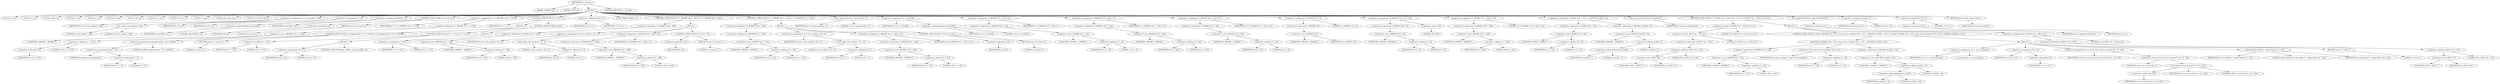 digraph tftp_connect {  
"1000113" [label = "(METHOD,tftp_connect)" ]
"1000114" [label = "(PARAM,_DWORD *a1)" ]
"1000115" [label = "(PARAM,_BYTE *a2)" ]
"1000116" [label = "(BLOCK,,)" ]
"1000117" [label = "(LOCAL,v4: int)" ]
"1000118" [label = "(LOCAL,v5: int)" ]
"1000119" [label = "(LOCAL,result: int)" ]
"1000120" [label = "(LOCAL,v7: int)" ]
"1000121" [label = "(LOCAL,v8: int)" ]
"1000122" [label = "(LOCAL,v9: int)" ]
"1000123" [label = "(LOCAL,v10: int)" ]
"1000124" [label = "(LOCAL,v11: int)" ]
"1000125" [label = "(LOCAL,v12: int *)" ]
"1000126" [label = "(LOCAL,v13: int)" ]
"1000127" [label = "(LOCAL,v14: const char *)" ]
"1000128" [label = "(LOCAL,v15: char [ 128 ])" ]
"1000129" [label = "(<operator>.assignment,v4 = Curl_ccalloc(1, 336))" ]
"1000130" [label = "(IDENTIFIER,v4,v4 = Curl_ccalloc(1, 336))" ]
"1000131" [label = "(Curl_ccalloc,Curl_ccalloc(1, 336))" ]
"1000132" [label = "(LITERAL,1,Curl_ccalloc(1, 336))" ]
"1000133" [label = "(LITERAL,336,Curl_ccalloc(1, 336))" ]
"1000134" [label = "(<operator>.assignment,v5 = v4)" ]
"1000135" [label = "(IDENTIFIER,v5,v5 = v4)" ]
"1000136" [label = "(IDENTIFIER,v4,v5 = v4)" ]
"1000137" [label = "(<operator>.assignment,a1[188] = v4)" ]
"1000138" [label = "(<operator>.indirectIndexAccess,a1[188])" ]
"1000139" [label = "(IDENTIFIER,a1,a1[188] = v4)" ]
"1000140" [label = "(LITERAL,188,a1[188] = v4)" ]
"1000141" [label = "(IDENTIFIER,v4,a1[188] = v4)" ]
"1000142" [label = "(CONTROL_STRUCTURE,if ( !v4 ),if ( !v4 ))" ]
"1000143" [label = "(<operator>.logicalNot,!v4)" ]
"1000144" [label = "(IDENTIFIER,v4,!v4)" ]
"1000145" [label = "(RETURN,return 27;,return 27;)" ]
"1000146" [label = "(LITERAL,27,return 27;)" ]
"1000147" [label = "(<operator>.assignment,v7 = *(_DWORD *)(*a1 + 1576))" ]
"1000148" [label = "(IDENTIFIER,v7,v7 = *(_DWORD *)(*a1 + 1576))" ]
"1000149" [label = "(<operator>.indirection,*(_DWORD *)(*a1 + 1576))" ]
"1000150" [label = "(<operator>.cast,(_DWORD *)(*a1 + 1576))" ]
"1000151" [label = "(UNKNOWN,_DWORD *,_DWORD *)" ]
"1000152" [label = "(<operator>.addition,*a1 + 1576)" ]
"1000153" [label = "(<operator>.indirection,*a1)" ]
"1000154" [label = "(IDENTIFIER,a1,*a1 + 1576)" ]
"1000155" [label = "(LITERAL,1576,*a1 + 1576)" ]
"1000156" [label = "(CONTROL_STRUCTURE,if ( v7 ),if ( v7 ))" ]
"1000157" [label = "(IDENTIFIER,v7,if ( v7 ))" ]
"1000158" [label = "(BLOCK,,)" ]
"1000159" [label = "(CONTROL_STRUCTURE,if ( (unsigned int)(v7 - 8) > 0xFFB0 ),if ( (unsigned int)(v7 - 8) > 0xFFB0 ))" ]
"1000160" [label = "(<operator>.greaterThan,(unsigned int)(v7 - 8) > 0xFFB0)" ]
"1000161" [label = "(<operator>.cast,(unsigned int)(v7 - 8))" ]
"1000162" [label = "(UNKNOWN,unsigned int,unsigned int)" ]
"1000163" [label = "(<operator>.subtraction,v7 - 8)" ]
"1000164" [label = "(IDENTIFIER,v7,v7 - 8)" ]
"1000165" [label = "(LITERAL,8,v7 - 8)" ]
"1000166" [label = "(LITERAL,0xFFB0,(unsigned int)(v7 - 8) > 0xFFB0)" ]
"1000167" [label = "(RETURN,return 71;,return 71;)" ]
"1000168" [label = "(LITERAL,71,return 71;)" ]
"1000169" [label = "(CONTROL_STRUCTURE,if ( v7 < 512 ),if ( v7 < 512 ))" ]
"1000170" [label = "(<operator>.lessThan,v7 < 512)" ]
"1000171" [label = "(IDENTIFIER,v7,v7 < 512)" ]
"1000172" [label = "(LITERAL,512,v7 < 512)" ]
"1000173" [label = "(BLOCK,,)" ]
"1000174" [label = "(<operator>.assignment,v8 = 512)" ]
"1000175" [label = "(IDENTIFIER,v8,v8 = 512)" ]
"1000176" [label = "(LITERAL,512,v8 = 512)" ]
"1000177" [label = "(CONTROL_STRUCTURE,goto LABEL_10;,goto LABEL_10;)" ]
"1000178" [label = "(CONTROL_STRUCTURE,else,else)" ]
"1000179" [label = "(BLOCK,,)" ]
"1000180" [label = "(<operator>.assignment,v7 = 512)" ]
"1000181" [label = "(IDENTIFIER,v7,v7 = 512)" ]
"1000182" [label = "(LITERAL,512,v7 = 512)" ]
"1000183" [label = "(<operator>.assignment,v8 = v7)" ]
"1000184" [label = "(IDENTIFIER,v8,v8 = v7)" ]
"1000185" [label = "(IDENTIFIER,v7,v8 = v7)" ]
"1000186" [label = "(JUMP_TARGET,LABEL_10)" ]
"1000187" [label = "(CONTROL_STRUCTURE,if ( !*(_DWORD *)(v4 + 328) ),if ( !*(_DWORD *)(v4 + 328) ))" ]
"1000188" [label = "(<operator>.logicalNot,!*(_DWORD *)(v4 + 328))" ]
"1000189" [label = "(<operator>.indirection,*(_DWORD *)(v4 + 328))" ]
"1000190" [label = "(<operator>.cast,(_DWORD *)(v4 + 328))" ]
"1000191" [label = "(UNKNOWN,_DWORD *,_DWORD *)" ]
"1000192" [label = "(<operator>.addition,v4 + 328)" ]
"1000193" [label = "(IDENTIFIER,v4,v4 + 328)" ]
"1000194" [label = "(LITERAL,328,v4 + 328)" ]
"1000195" [label = "(BLOCK,,)" ]
"1000196" [label = "(<operator>.assignment,v9 = Curl_ccalloc(1, v8 + 4))" ]
"1000197" [label = "(IDENTIFIER,v9,v9 = Curl_ccalloc(1, v8 + 4))" ]
"1000198" [label = "(Curl_ccalloc,Curl_ccalloc(1, v8 + 4))" ]
"1000199" [label = "(LITERAL,1,Curl_ccalloc(1, v8 + 4))" ]
"1000200" [label = "(<operator>.addition,v8 + 4)" ]
"1000201" [label = "(IDENTIFIER,v8,v8 + 4)" ]
"1000202" [label = "(LITERAL,4,v8 + 4)" ]
"1000203" [label = "(<operator>.assignment,*(_DWORD *)(v5 + 328) = v9)" ]
"1000204" [label = "(<operator>.indirection,*(_DWORD *)(v5 + 328))" ]
"1000205" [label = "(<operator>.cast,(_DWORD *)(v5 + 328))" ]
"1000206" [label = "(UNKNOWN,_DWORD *,_DWORD *)" ]
"1000207" [label = "(<operator>.addition,v5 + 328)" ]
"1000208" [label = "(IDENTIFIER,v5,v5 + 328)" ]
"1000209" [label = "(LITERAL,328,v5 + 328)" ]
"1000210" [label = "(IDENTIFIER,v9,*(_DWORD *)(v5 + 328) = v9)" ]
"1000211" [label = "(CONTROL_STRUCTURE,if ( !v9 ),if ( !v9 ))" ]
"1000212" [label = "(<operator>.logicalNot,!v9)" ]
"1000213" [label = "(IDENTIFIER,v9,!v9)" ]
"1000214" [label = "(RETURN,return 27;,return 27;)" ]
"1000215" [label = "(LITERAL,27,return 27;)" ]
"1000216" [label = "(CONTROL_STRUCTURE,if ( !*(_DWORD *)(v5 + 332) ),if ( !*(_DWORD *)(v5 + 332) ))" ]
"1000217" [label = "(<operator>.logicalNot,!*(_DWORD *)(v5 + 332))" ]
"1000218" [label = "(<operator>.indirection,*(_DWORD *)(v5 + 332))" ]
"1000219" [label = "(<operator>.cast,(_DWORD *)(v5 + 332))" ]
"1000220" [label = "(UNKNOWN,_DWORD *,_DWORD *)" ]
"1000221" [label = "(<operator>.addition,v5 + 332)" ]
"1000222" [label = "(IDENTIFIER,v5,v5 + 332)" ]
"1000223" [label = "(LITERAL,332,v5 + 332)" ]
"1000224" [label = "(BLOCK,,)" ]
"1000225" [label = "(<operator>.assignment,v10 = Curl_ccalloc(1, v8 + 4))" ]
"1000226" [label = "(IDENTIFIER,v10,v10 = Curl_ccalloc(1, v8 + 4))" ]
"1000227" [label = "(Curl_ccalloc,Curl_ccalloc(1, v8 + 4))" ]
"1000228" [label = "(LITERAL,1,Curl_ccalloc(1, v8 + 4))" ]
"1000229" [label = "(<operator>.addition,v8 + 4)" ]
"1000230" [label = "(IDENTIFIER,v8,v8 + 4)" ]
"1000231" [label = "(LITERAL,4,v8 + 4)" ]
"1000232" [label = "(<operator>.assignment,*(_DWORD *)(v5 + 332) = v10)" ]
"1000233" [label = "(<operator>.indirection,*(_DWORD *)(v5 + 332))" ]
"1000234" [label = "(<operator>.cast,(_DWORD *)(v5 + 332))" ]
"1000235" [label = "(UNKNOWN,_DWORD *,_DWORD *)" ]
"1000236" [label = "(<operator>.addition,v5 + 332)" ]
"1000237" [label = "(IDENTIFIER,v5,v5 + 332)" ]
"1000238" [label = "(LITERAL,332,v5 + 332)" ]
"1000239" [label = "(IDENTIFIER,v10,*(_DWORD *)(v5 + 332) = v10)" ]
"1000240" [label = "(CONTROL_STRUCTURE,if ( !v10 ),if ( !v10 ))" ]
"1000241" [label = "(<operator>.logicalNot,!v10)" ]
"1000242" [label = "(IDENTIFIER,v10,!v10)" ]
"1000243" [label = "(RETURN,return 27;,return 27;)" ]
"1000244" [label = "(LITERAL,27,return 27;)" ]
"1000245" [label = "(Curl_conncontrol,Curl_conncontrol(a1, 1))" ]
"1000246" [label = "(IDENTIFIER,a1,Curl_conncontrol(a1, 1))" ]
"1000247" [label = "(LITERAL,1,Curl_conncontrol(a1, 1))" ]
"1000248" [label = "(<operator>.assignment,v11 = a1[105])" ]
"1000249" [label = "(IDENTIFIER,v11,v11 = a1[105])" ]
"1000250" [label = "(<operator>.indirectIndexAccess,a1[105])" ]
"1000251" [label = "(IDENTIFIER,a1,v11 = a1[105])" ]
"1000252" [label = "(LITERAL,105,v11 = a1[105])" ]
"1000253" [label = "(<operator>.assignment,*(_DWORD *)(v5 + 16) = a1)" ]
"1000254" [label = "(<operator>.indirection,*(_DWORD *)(v5 + 16))" ]
"1000255" [label = "(<operator>.cast,(_DWORD *)(v5 + 16))" ]
"1000256" [label = "(UNKNOWN,_DWORD *,_DWORD *)" ]
"1000257" [label = "(<operator>.addition,v5 + 16)" ]
"1000258" [label = "(IDENTIFIER,v5,v5 + 16)" ]
"1000259" [label = "(LITERAL,16,v5 + 16)" ]
"1000260" [label = "(IDENTIFIER,a1,*(_DWORD *)(v5 + 16) = a1)" ]
"1000261" [label = "(<operator>.assignment,*(_DWORD *)(v5 + 324) = v7)" ]
"1000262" [label = "(<operator>.indirection,*(_DWORD *)(v5 + 324))" ]
"1000263" [label = "(<operator>.cast,(_DWORD *)(v5 + 324))" ]
"1000264" [label = "(UNKNOWN,_DWORD *,_DWORD *)" ]
"1000265" [label = "(<operator>.addition,v5 + 324)" ]
"1000266" [label = "(IDENTIFIER,v5,v5 + 324)" ]
"1000267" [label = "(LITERAL,324,v5 + 324)" ]
"1000268" [label = "(IDENTIFIER,v7,*(_DWORD *)(v5 + 324) = v7)" ]
"1000269" [label = "(<operator>.assignment,*(_DWORD *)(v5 + 20) = v11)" ]
"1000270" [label = "(<operator>.indirection,*(_DWORD *)(v5 + 20))" ]
"1000271" [label = "(<operator>.cast,(_DWORD *)(v5 + 20))" ]
"1000272" [label = "(UNKNOWN,_DWORD *,_DWORD *)" ]
"1000273" [label = "(<operator>.addition,v5 + 20)" ]
"1000274" [label = "(IDENTIFIER,v5,v5 + 20)" ]
"1000275" [label = "(LITERAL,20,v5 + 20)" ]
"1000276" [label = "(IDENTIFIER,v11,*(_DWORD *)(v5 + 20) = v11)" ]
"1000277" [label = "(<operator>.assignment,*(_DWORD *)v5 = 0)" ]
"1000278" [label = "(<operator>.indirection,*(_DWORD *)v5)" ]
"1000279" [label = "(<operator>.cast,(_DWORD *)v5)" ]
"1000280" [label = "(UNKNOWN,_DWORD *,_DWORD *)" ]
"1000281" [label = "(IDENTIFIER,v5,(_DWORD *)v5)" ]
"1000282" [label = "(LITERAL,0,*(_DWORD *)v5 = 0)" ]
"1000283" [label = "(<operator>.assignment,*(_DWORD *)(v5 + 8) = -100)" ]
"1000284" [label = "(<operator>.indirection,*(_DWORD *)(v5 + 8))" ]
"1000285" [label = "(<operator>.cast,(_DWORD *)(v5 + 8))" ]
"1000286" [label = "(UNKNOWN,_DWORD *,_DWORD *)" ]
"1000287" [label = "(<operator>.addition,v5 + 8)" ]
"1000288" [label = "(IDENTIFIER,v5,v5 + 8)" ]
"1000289" [label = "(LITERAL,8,v5 + 8)" ]
"1000290" [label = "(<operator>.minus,-100)" ]
"1000291" [label = "(LITERAL,100,-100)" ]
"1000292" [label = "(<operator>.assignment,*(_DWORD *)(v5 + 320) = 512)" ]
"1000293" [label = "(<operator>.indirection,*(_DWORD *)(v5 + 320))" ]
"1000294" [label = "(<operator>.cast,(_DWORD *)(v5 + 320))" ]
"1000295" [label = "(UNKNOWN,_DWORD *,_DWORD *)" ]
"1000296" [label = "(<operator>.addition,v5 + 320)" ]
"1000297" [label = "(IDENTIFIER,v5,v5 + 320)" ]
"1000298" [label = "(LITERAL,320,v5 + 320)" ]
"1000299" [label = "(LITERAL,512,*(_DWORD *)(v5 + 320) = 512)" ]
"1000300" [label = "(<operator>.assignment,*(_WORD *)(v5 + 52) = *(_DWORD *)(a1[20] + 4))" ]
"1000301" [label = "(<operator>.indirection,*(_WORD *)(v5 + 52))" ]
"1000302" [label = "(<operator>.cast,(_WORD *)(v5 + 52))" ]
"1000303" [label = "(UNKNOWN,_WORD *,_WORD *)" ]
"1000304" [label = "(<operator>.addition,v5 + 52)" ]
"1000305" [label = "(IDENTIFIER,v5,v5 + 52)" ]
"1000306" [label = "(LITERAL,52,v5 + 52)" ]
"1000307" [label = "(<operator>.indirection,*(_DWORD *)(a1[20] + 4))" ]
"1000308" [label = "(<operator>.cast,(_DWORD *)(a1[20] + 4))" ]
"1000309" [label = "(UNKNOWN,_DWORD *,_DWORD *)" ]
"1000310" [label = "(<operator>.addition,a1[20] + 4)" ]
"1000311" [label = "(<operator>.indirectIndexAccess,a1[20])" ]
"1000312" [label = "(IDENTIFIER,a1,a1[20] + 4)" ]
"1000313" [label = "(LITERAL,20,a1[20] + 4)" ]
"1000314" [label = "(LITERAL,4,a1[20] + 4)" ]
"1000315" [label = "(tftp_set_timeouts,tftp_set_timeouts(v5))" ]
"1000316" [label = "(IDENTIFIER,v5,tftp_set_timeouts(v5))" ]
"1000317" [label = "(CONTROL_STRUCTURE,if ( (*((_BYTE *)a1 + 591) & 2) == 0 ),if ( (*((_BYTE *)a1 + 591) & 2) == 0 ))" ]
"1000318" [label = "(<operator>.equals,(*((_BYTE *)a1 + 591) & 2) == 0)" ]
"1000319" [label = "(<operator>.and,*((_BYTE *)a1 + 591) & 2)" ]
"1000320" [label = "(<operator>.indirection,*((_BYTE *)a1 + 591))" ]
"1000321" [label = "(<operator>.addition,(_BYTE *)a1 + 591)" ]
"1000322" [label = "(<operator>.cast,(_BYTE *)a1)" ]
"1000323" [label = "(UNKNOWN,_BYTE *,_BYTE *)" ]
"1000324" [label = "(IDENTIFIER,a1,(_BYTE *)a1)" ]
"1000325" [label = "(LITERAL,591,(_BYTE *)a1 + 591)" ]
"1000326" [label = "(LITERAL,2,*((_BYTE *)a1 + 591) & 2)" ]
"1000327" [label = "(LITERAL,0,(*((_BYTE *)a1 + 591) & 2) == 0)" ]
"1000328" [label = "(BLOCK,,)" ]
"1000329" [label = "(CONTROL_STRUCTURE,if ( bind(*(_DWORD *)(v5 + 20), (const struct sockaddr *)(v5 + 52), *(_DWORD *)(a1[20] + 16)) ),if ( bind(*(_DWORD *)(v5 + 20), (const struct sockaddr *)(v5 + 52), *(_DWORD *)(a1[20] + 16)) ))" ]
"1000330" [label = "(bind,bind(*(_DWORD *)(v5 + 20), (const struct sockaddr *)(v5 + 52), *(_DWORD *)(a1[20] + 16)))" ]
"1000331" [label = "(<operator>.indirection,*(_DWORD *)(v5 + 20))" ]
"1000332" [label = "(<operator>.cast,(_DWORD *)(v5 + 20))" ]
"1000333" [label = "(UNKNOWN,_DWORD *,_DWORD *)" ]
"1000334" [label = "(<operator>.addition,v5 + 20)" ]
"1000335" [label = "(IDENTIFIER,v5,v5 + 20)" ]
"1000336" [label = "(LITERAL,20,v5 + 20)" ]
"1000337" [label = "(<operator>.cast,(const struct sockaddr *)(v5 + 52))" ]
"1000338" [label = "(UNKNOWN,const struct sockaddr *,const struct sockaddr *)" ]
"1000339" [label = "(<operator>.addition,v5 + 52)" ]
"1000340" [label = "(IDENTIFIER,v5,v5 + 52)" ]
"1000341" [label = "(LITERAL,52,v5 + 52)" ]
"1000342" [label = "(<operator>.indirection,*(_DWORD *)(a1[20] + 16))" ]
"1000343" [label = "(<operator>.cast,(_DWORD *)(a1[20] + 16))" ]
"1000344" [label = "(UNKNOWN,_DWORD *,_DWORD *)" ]
"1000345" [label = "(<operator>.addition,a1[20] + 16)" ]
"1000346" [label = "(<operator>.indirectIndexAccess,a1[20])" ]
"1000347" [label = "(IDENTIFIER,a1,a1[20] + 16)" ]
"1000348" [label = "(LITERAL,20,a1[20] + 16)" ]
"1000349" [label = "(LITERAL,16,a1[20] + 16)" ]
"1000350" [label = "(BLOCK,,)" ]
"1000351" [label = "(<operator>.assignment,v12 = _errno_location())" ]
"1000352" [label = "(IDENTIFIER,v12,v12 = _errno_location())" ]
"1000353" [label = "(_errno_location,_errno_location())" ]
"1000354" [label = "(<operator>.assignment,v13 = *a1)" ]
"1000355" [label = "(IDENTIFIER,v13,v13 = *a1)" ]
"1000356" [label = "(<operator>.indirection,*a1)" ]
"1000357" [label = "(IDENTIFIER,a1,v13 = *a1)" ]
"1000358" [label = "(<operator>.assignment,v14 = (const char *)Curl_strerror(*v12, v15, 128))" ]
"1000359" [label = "(IDENTIFIER,v14,v14 = (const char *)Curl_strerror(*v12, v15, 128))" ]
"1000360" [label = "(<operator>.cast,(const char *)Curl_strerror(*v12, v15, 128))" ]
"1000361" [label = "(UNKNOWN,const char *,const char *)" ]
"1000362" [label = "(Curl_strerror,Curl_strerror(*v12, v15, 128))" ]
"1000363" [label = "(<operator>.indirection,*v12)" ]
"1000364" [label = "(IDENTIFIER,v12,Curl_strerror(*v12, v15, 128))" ]
"1000365" [label = "(IDENTIFIER,v15,Curl_strerror(*v12, v15, 128))" ]
"1000366" [label = "(LITERAL,128,Curl_strerror(*v12, v15, 128))" ]
"1000367" [label = "(Curl_failf,Curl_failf(v13, \"bind() failed; %s\", v14))" ]
"1000368" [label = "(IDENTIFIER,v13,Curl_failf(v13, \"bind() failed; %s\", v14))" ]
"1000369" [label = "(LITERAL,\"bind() failed; %s\",Curl_failf(v13, \"bind() failed; %s\", v14))" ]
"1000370" [label = "(IDENTIFIER,v14,Curl_failf(v13, \"bind() failed; %s\", v14))" ]
"1000371" [label = "(RETURN,return 7;,return 7;)" ]
"1000372" [label = "(LITERAL,7,return 7;)" ]
"1000373" [label = "(<operators>.assignmentOr,*((_BYTE *)a1 + 591) |= 2u)" ]
"1000374" [label = "(<operator>.indirection,*((_BYTE *)a1 + 591))" ]
"1000375" [label = "(<operator>.addition,(_BYTE *)a1 + 591)" ]
"1000376" [label = "(<operator>.cast,(_BYTE *)a1)" ]
"1000377" [label = "(UNKNOWN,_BYTE *,_BYTE *)" ]
"1000378" [label = "(IDENTIFIER,a1,(_BYTE *)a1)" ]
"1000379" [label = "(LITERAL,591,(_BYTE *)a1 + 591)" ]
"1000380" [label = "(LITERAL,2u,*((_BYTE *)a1 + 591) |= 2u)" ]
"1000381" [label = "(Curl_pgrsStartNow,Curl_pgrsStartNow(*a1))" ]
"1000382" [label = "(<operator>.indirection,*a1)" ]
"1000383" [label = "(IDENTIFIER,a1,Curl_pgrsStartNow(*a1))" ]
"1000384" [label = "(<operator>.assignment,result = 0)" ]
"1000385" [label = "(IDENTIFIER,result,result = 0)" ]
"1000386" [label = "(LITERAL,0,result = 0)" ]
"1000387" [label = "(<operator>.assignment,*a2 = 1)" ]
"1000388" [label = "(<operator>.indirection,*a2)" ]
"1000389" [label = "(IDENTIFIER,a2,*a2 = 1)" ]
"1000390" [label = "(LITERAL,1,*a2 = 1)" ]
"1000391" [label = "(RETURN,return result;,return result;)" ]
"1000392" [label = "(IDENTIFIER,result,return result;)" ]
"1000393" [label = "(METHOD_RETURN,int __fastcall)" ]
  "1000113" -> "1000114" 
  "1000113" -> "1000115" 
  "1000113" -> "1000116" 
  "1000113" -> "1000393" 
  "1000116" -> "1000117" 
  "1000116" -> "1000118" 
  "1000116" -> "1000119" 
  "1000116" -> "1000120" 
  "1000116" -> "1000121" 
  "1000116" -> "1000122" 
  "1000116" -> "1000123" 
  "1000116" -> "1000124" 
  "1000116" -> "1000125" 
  "1000116" -> "1000126" 
  "1000116" -> "1000127" 
  "1000116" -> "1000128" 
  "1000116" -> "1000129" 
  "1000116" -> "1000134" 
  "1000116" -> "1000137" 
  "1000116" -> "1000142" 
  "1000116" -> "1000147" 
  "1000116" -> "1000156" 
  "1000116" -> "1000183" 
  "1000116" -> "1000186" 
  "1000116" -> "1000187" 
  "1000116" -> "1000216" 
  "1000116" -> "1000245" 
  "1000116" -> "1000248" 
  "1000116" -> "1000253" 
  "1000116" -> "1000261" 
  "1000116" -> "1000269" 
  "1000116" -> "1000277" 
  "1000116" -> "1000283" 
  "1000116" -> "1000292" 
  "1000116" -> "1000300" 
  "1000116" -> "1000315" 
  "1000116" -> "1000317" 
  "1000116" -> "1000381" 
  "1000116" -> "1000384" 
  "1000116" -> "1000387" 
  "1000116" -> "1000391" 
  "1000129" -> "1000130" 
  "1000129" -> "1000131" 
  "1000131" -> "1000132" 
  "1000131" -> "1000133" 
  "1000134" -> "1000135" 
  "1000134" -> "1000136" 
  "1000137" -> "1000138" 
  "1000137" -> "1000141" 
  "1000138" -> "1000139" 
  "1000138" -> "1000140" 
  "1000142" -> "1000143" 
  "1000142" -> "1000145" 
  "1000143" -> "1000144" 
  "1000145" -> "1000146" 
  "1000147" -> "1000148" 
  "1000147" -> "1000149" 
  "1000149" -> "1000150" 
  "1000150" -> "1000151" 
  "1000150" -> "1000152" 
  "1000152" -> "1000153" 
  "1000152" -> "1000155" 
  "1000153" -> "1000154" 
  "1000156" -> "1000157" 
  "1000156" -> "1000158" 
  "1000156" -> "1000178" 
  "1000158" -> "1000159" 
  "1000158" -> "1000169" 
  "1000159" -> "1000160" 
  "1000159" -> "1000167" 
  "1000160" -> "1000161" 
  "1000160" -> "1000166" 
  "1000161" -> "1000162" 
  "1000161" -> "1000163" 
  "1000163" -> "1000164" 
  "1000163" -> "1000165" 
  "1000167" -> "1000168" 
  "1000169" -> "1000170" 
  "1000169" -> "1000173" 
  "1000170" -> "1000171" 
  "1000170" -> "1000172" 
  "1000173" -> "1000174" 
  "1000173" -> "1000177" 
  "1000174" -> "1000175" 
  "1000174" -> "1000176" 
  "1000178" -> "1000179" 
  "1000179" -> "1000180" 
  "1000180" -> "1000181" 
  "1000180" -> "1000182" 
  "1000183" -> "1000184" 
  "1000183" -> "1000185" 
  "1000187" -> "1000188" 
  "1000187" -> "1000195" 
  "1000188" -> "1000189" 
  "1000189" -> "1000190" 
  "1000190" -> "1000191" 
  "1000190" -> "1000192" 
  "1000192" -> "1000193" 
  "1000192" -> "1000194" 
  "1000195" -> "1000196" 
  "1000195" -> "1000203" 
  "1000195" -> "1000211" 
  "1000196" -> "1000197" 
  "1000196" -> "1000198" 
  "1000198" -> "1000199" 
  "1000198" -> "1000200" 
  "1000200" -> "1000201" 
  "1000200" -> "1000202" 
  "1000203" -> "1000204" 
  "1000203" -> "1000210" 
  "1000204" -> "1000205" 
  "1000205" -> "1000206" 
  "1000205" -> "1000207" 
  "1000207" -> "1000208" 
  "1000207" -> "1000209" 
  "1000211" -> "1000212" 
  "1000211" -> "1000214" 
  "1000212" -> "1000213" 
  "1000214" -> "1000215" 
  "1000216" -> "1000217" 
  "1000216" -> "1000224" 
  "1000217" -> "1000218" 
  "1000218" -> "1000219" 
  "1000219" -> "1000220" 
  "1000219" -> "1000221" 
  "1000221" -> "1000222" 
  "1000221" -> "1000223" 
  "1000224" -> "1000225" 
  "1000224" -> "1000232" 
  "1000224" -> "1000240" 
  "1000225" -> "1000226" 
  "1000225" -> "1000227" 
  "1000227" -> "1000228" 
  "1000227" -> "1000229" 
  "1000229" -> "1000230" 
  "1000229" -> "1000231" 
  "1000232" -> "1000233" 
  "1000232" -> "1000239" 
  "1000233" -> "1000234" 
  "1000234" -> "1000235" 
  "1000234" -> "1000236" 
  "1000236" -> "1000237" 
  "1000236" -> "1000238" 
  "1000240" -> "1000241" 
  "1000240" -> "1000243" 
  "1000241" -> "1000242" 
  "1000243" -> "1000244" 
  "1000245" -> "1000246" 
  "1000245" -> "1000247" 
  "1000248" -> "1000249" 
  "1000248" -> "1000250" 
  "1000250" -> "1000251" 
  "1000250" -> "1000252" 
  "1000253" -> "1000254" 
  "1000253" -> "1000260" 
  "1000254" -> "1000255" 
  "1000255" -> "1000256" 
  "1000255" -> "1000257" 
  "1000257" -> "1000258" 
  "1000257" -> "1000259" 
  "1000261" -> "1000262" 
  "1000261" -> "1000268" 
  "1000262" -> "1000263" 
  "1000263" -> "1000264" 
  "1000263" -> "1000265" 
  "1000265" -> "1000266" 
  "1000265" -> "1000267" 
  "1000269" -> "1000270" 
  "1000269" -> "1000276" 
  "1000270" -> "1000271" 
  "1000271" -> "1000272" 
  "1000271" -> "1000273" 
  "1000273" -> "1000274" 
  "1000273" -> "1000275" 
  "1000277" -> "1000278" 
  "1000277" -> "1000282" 
  "1000278" -> "1000279" 
  "1000279" -> "1000280" 
  "1000279" -> "1000281" 
  "1000283" -> "1000284" 
  "1000283" -> "1000290" 
  "1000284" -> "1000285" 
  "1000285" -> "1000286" 
  "1000285" -> "1000287" 
  "1000287" -> "1000288" 
  "1000287" -> "1000289" 
  "1000290" -> "1000291" 
  "1000292" -> "1000293" 
  "1000292" -> "1000299" 
  "1000293" -> "1000294" 
  "1000294" -> "1000295" 
  "1000294" -> "1000296" 
  "1000296" -> "1000297" 
  "1000296" -> "1000298" 
  "1000300" -> "1000301" 
  "1000300" -> "1000307" 
  "1000301" -> "1000302" 
  "1000302" -> "1000303" 
  "1000302" -> "1000304" 
  "1000304" -> "1000305" 
  "1000304" -> "1000306" 
  "1000307" -> "1000308" 
  "1000308" -> "1000309" 
  "1000308" -> "1000310" 
  "1000310" -> "1000311" 
  "1000310" -> "1000314" 
  "1000311" -> "1000312" 
  "1000311" -> "1000313" 
  "1000315" -> "1000316" 
  "1000317" -> "1000318" 
  "1000317" -> "1000328" 
  "1000318" -> "1000319" 
  "1000318" -> "1000327" 
  "1000319" -> "1000320" 
  "1000319" -> "1000326" 
  "1000320" -> "1000321" 
  "1000321" -> "1000322" 
  "1000321" -> "1000325" 
  "1000322" -> "1000323" 
  "1000322" -> "1000324" 
  "1000328" -> "1000329" 
  "1000328" -> "1000373" 
  "1000329" -> "1000330" 
  "1000329" -> "1000350" 
  "1000330" -> "1000331" 
  "1000330" -> "1000337" 
  "1000330" -> "1000342" 
  "1000331" -> "1000332" 
  "1000332" -> "1000333" 
  "1000332" -> "1000334" 
  "1000334" -> "1000335" 
  "1000334" -> "1000336" 
  "1000337" -> "1000338" 
  "1000337" -> "1000339" 
  "1000339" -> "1000340" 
  "1000339" -> "1000341" 
  "1000342" -> "1000343" 
  "1000343" -> "1000344" 
  "1000343" -> "1000345" 
  "1000345" -> "1000346" 
  "1000345" -> "1000349" 
  "1000346" -> "1000347" 
  "1000346" -> "1000348" 
  "1000350" -> "1000351" 
  "1000350" -> "1000354" 
  "1000350" -> "1000358" 
  "1000350" -> "1000367" 
  "1000350" -> "1000371" 
  "1000351" -> "1000352" 
  "1000351" -> "1000353" 
  "1000354" -> "1000355" 
  "1000354" -> "1000356" 
  "1000356" -> "1000357" 
  "1000358" -> "1000359" 
  "1000358" -> "1000360" 
  "1000360" -> "1000361" 
  "1000360" -> "1000362" 
  "1000362" -> "1000363" 
  "1000362" -> "1000365" 
  "1000362" -> "1000366" 
  "1000363" -> "1000364" 
  "1000367" -> "1000368" 
  "1000367" -> "1000369" 
  "1000367" -> "1000370" 
  "1000371" -> "1000372" 
  "1000373" -> "1000374" 
  "1000373" -> "1000380" 
  "1000374" -> "1000375" 
  "1000375" -> "1000376" 
  "1000375" -> "1000379" 
  "1000376" -> "1000377" 
  "1000376" -> "1000378" 
  "1000381" -> "1000382" 
  "1000382" -> "1000383" 
  "1000384" -> "1000385" 
  "1000384" -> "1000386" 
  "1000387" -> "1000388" 
  "1000387" -> "1000390" 
  "1000388" -> "1000389" 
  "1000391" -> "1000392" 
}
